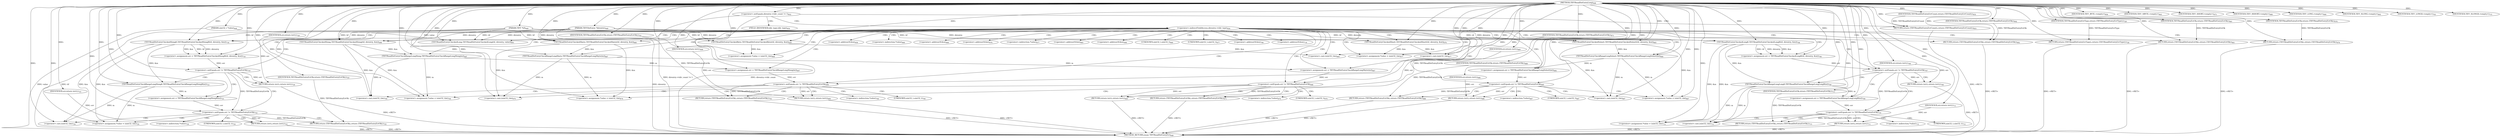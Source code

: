 digraph "TIFFReadDirEntryLong" {  
"79342" [label = <(METHOD,TIFFReadDirEntryLong)<SUB>648</SUB>> ]
"79565" [label = <(METHOD_RETURN,enum TIFFReadDirEntryErr)<SUB>648</SUB>> ]
"79343" [label = <(PARAM,TIFF *tif)<SUB>649</SUB>> ]
"79344" [label = <(PARAM,TIFFDirEntry *direntry)<SUB>649</SUB>> ]
"79345" [label = <(PARAM,uint32_t *value)<SUB>649</SUB>> ]
"79349" [label = <(&lt;operator&gt;.notEquals,direntry-&gt;tdir_count != 1)<SUB>652</SUB>> ]
"79355" [label = <(RETURN,return (TIFFReadDirEntryErrCount);,return (TIFFReadDirEntryErrCount);)<SUB>653</SUB>> ]
"79363" [label = <(IDENTIFIER,TIFF_BYTE,&lt;empty&gt;)<SUB>656</SUB>> ]
"79380" [label = <(IDENTIFIER,TIFF_SBYTE,&lt;empty&gt;)<SUB>663</SUB>> ]
"79408" [label = <(IDENTIFIER,TIFF_SHORT,&lt;empty&gt;)<SUB>673</SUB>> ]
"79425" [label = <(IDENTIFIER,TIFF_SSHORT,&lt;empty&gt;)<SUB>680</SUB>> ]
"79453" [label = <(IDENTIFIER,TIFF_LONG,&lt;empty&gt;)<SUB>690</SUB>> ]
"79454" [label = <(TIFFReadDirEntryCheckedLong,TIFFReadDirEntryCheckedLong(tif, direntry, value))<SUB>691</SUB>> ]
"79458" [label = <(RETURN,return (TIFFReadDirEntryErrOk);,return (TIFFReadDirEntryErrOk);)<SUB>692</SUB>> ]
"79461" [label = <(IDENTIFIER,TIFF_SLONG,&lt;empty&gt;)<SUB>693</SUB>> ]
"79489" [label = <(IDENTIFIER,TIFF_LONG8,&lt;empty&gt;)<SUB>703</SUB>> ]
"79526" [label = <(IDENTIFIER,TIFF_SLONG8,&lt;empty&gt;)<SUB>715</SUB>> ]
"79563" [label = <(RETURN,return (TIFFReadDirEntryErrType);,return (TIFFReadDirEntryErrType);)<SUB>728</SUB>> ]
"79356" [label = <(IDENTIFIER,TIFFReadDirEntryErrCount,return (TIFFReadDirEntryErrCount);)<SUB>653</SUB>> ]
"79366" [label = <(TIFFReadDirEntryCheckedByte,TIFFReadDirEntryCheckedByte(tif, direntry, &amp;m))<SUB>659</SUB>> ]
"79371" [label = <(&lt;operator&gt;.assignment,*value = (uint32_t)m)<SUB>660</SUB>> ]
"79377" [label = <(RETURN,return (TIFFReadDirEntryErrOk);,return (TIFFReadDirEntryErrOk);)<SUB>661</SUB>> ]
"79383" [label = <(TIFFReadDirEntryCheckedSbyte,TIFFReadDirEntryCheckedSbyte(tif, direntry, &amp;m))<SUB>666</SUB>> ]
"79388" [label = <(&lt;operator&gt;.assignment,err = TIFFReadDirEntryCheckRangeLongSbyte(m))<SUB>667</SUB>> ]
"79399" [label = <(&lt;operator&gt;.assignment,*value = (uint32_t)m)<SUB>670</SUB>> ]
"79405" [label = <(RETURN,return (TIFFReadDirEntryErrOk);,return (TIFFReadDirEntryErrOk);)<SUB>671</SUB>> ]
"79411" [label = <(TIFFReadDirEntryCheckedShort,TIFFReadDirEntryCheckedShort(tif, direntry, &amp;m))<SUB>676</SUB>> ]
"79416" [label = <(&lt;operator&gt;.assignment,*value = (uint32_t)m)<SUB>677</SUB>> ]
"79422" [label = <(RETURN,return (TIFFReadDirEntryErrOk);,return (TIFFReadDirEntryErrOk);)<SUB>678</SUB>> ]
"79428" [label = <(TIFFReadDirEntryCheckedSshort,TIFFReadDirEntryCheckedSshort(tif, direntry, &amp;m))<SUB>683</SUB>> ]
"79433" [label = <(&lt;operator&gt;.assignment,err = TIFFReadDirEntryCheckRangeLongSshort(m))<SUB>684</SUB>> ]
"79444" [label = <(&lt;operator&gt;.assignment,*value = (uint32_t)m)<SUB>687</SUB>> ]
"79450" [label = <(RETURN,return (TIFFReadDirEntryErrOk);,return (TIFFReadDirEntryErrOk);)<SUB>688</SUB>> ]
"79459" [label = <(IDENTIFIER,TIFFReadDirEntryErrOk,return (TIFFReadDirEntryErrOk);)<SUB>692</SUB>> ]
"79464" [label = <(TIFFReadDirEntryCheckedSlong,TIFFReadDirEntryCheckedSlong(tif, direntry, &amp;m))<SUB>696</SUB>> ]
"79469" [label = <(&lt;operator&gt;.assignment,err = TIFFReadDirEntryCheckRangeLongSlong(m))<SUB>697</SUB>> ]
"79480" [label = <(&lt;operator&gt;.assignment,*value = (uint32_t)m)<SUB>700</SUB>> ]
"79486" [label = <(RETURN,return (TIFFReadDirEntryErrOk);,return (TIFFReadDirEntryErrOk);)<SUB>701</SUB>> ]
"79492" [label = <(&lt;operator&gt;.assignment,err = TIFFReadDirEntryCheckedLong8(tif, direntry, &amp;m))<SUB>706</SUB>> ]
"79506" [label = <(&lt;operator&gt;.assignment,err = TIFFReadDirEntryCheckRangeLongLong8(m))<SUB>709</SUB>> ]
"79517" [label = <(&lt;operator&gt;.assignment,*value = (uint32_t)m)<SUB>712</SUB>> ]
"79523" [label = <(RETURN,return (TIFFReadDirEntryErrOk);,return (TIFFReadDirEntryErrOk);)<SUB>713</SUB>> ]
"79529" [label = <(&lt;operator&gt;.assignment,err = TIFFReadDirEntryCheckedSlong8(tif, direntry, &amp;m))<SUB>718</SUB>> ]
"79543" [label = <(&lt;operator&gt;.assignment,err = TIFFReadDirEntryCheckRangeLongSlong8(m))<SUB>721</SUB>> ]
"79554" [label = <(&lt;operator&gt;.assignment,*value = (uint32_t)m)<SUB>724</SUB>> ]
"79560" [label = <(RETURN,return (TIFFReadDirEntryErrOk);,return (TIFFReadDirEntryErrOk);)<SUB>725</SUB>> ]
"79564" [label = <(IDENTIFIER,TIFFReadDirEntryErrType,return (TIFFReadDirEntryErrType);)<SUB>728</SUB>> ]
"79378" [label = <(IDENTIFIER,TIFFReadDirEntryErrOk,return (TIFFReadDirEntryErrOk);)<SUB>661</SUB>> ]
"79393" [label = <(&lt;operator&gt;.notEquals,err != TIFFReadDirEntryErrOk)<SUB>668</SUB>> ]
"79406" [label = <(IDENTIFIER,TIFFReadDirEntryErrOk,return (TIFFReadDirEntryErrOk);)<SUB>671</SUB>> ]
"79423" [label = <(IDENTIFIER,TIFFReadDirEntryErrOk,return (TIFFReadDirEntryErrOk);)<SUB>678</SUB>> ]
"79438" [label = <(&lt;operator&gt;.notEquals,err != TIFFReadDirEntryErrOk)<SUB>685</SUB>> ]
"79451" [label = <(IDENTIFIER,TIFFReadDirEntryErrOk,return (TIFFReadDirEntryErrOk);)<SUB>688</SUB>> ]
"79474" [label = <(&lt;operator&gt;.notEquals,err != TIFFReadDirEntryErrOk)<SUB>698</SUB>> ]
"79487" [label = <(IDENTIFIER,TIFFReadDirEntryErrOk,return (TIFFReadDirEntryErrOk);)<SUB>701</SUB>> ]
"79500" [label = <(&lt;operator&gt;.notEquals,err != TIFFReadDirEntryErrOk)<SUB>707</SUB>> ]
"79511" [label = <(&lt;operator&gt;.notEquals,err != TIFFReadDirEntryErrOk)<SUB>710</SUB>> ]
"79524" [label = <(IDENTIFIER,TIFFReadDirEntryErrOk,return (TIFFReadDirEntryErrOk);)<SUB>713</SUB>> ]
"79537" [label = <(&lt;operator&gt;.notEquals,err != TIFFReadDirEntryErrOk)<SUB>719</SUB>> ]
"79548" [label = <(&lt;operator&gt;.notEquals,err != TIFFReadDirEntryErrOk)<SUB>722</SUB>> ]
"79561" [label = <(IDENTIFIER,TIFFReadDirEntryErrOk,return (TIFFReadDirEntryErrOk);)<SUB>725</SUB>> ]
"79374" [label = <(&lt;operator&gt;.cast,(uint32_t)m)<SUB>660</SUB>> ]
"79390" [label = <(TIFFReadDirEntryCheckRangeLongSbyte,TIFFReadDirEntryCheckRangeLongSbyte(m))<SUB>667</SUB>> ]
"79397" [label = <(RETURN,return (err);,return (err);)<SUB>669</SUB>> ]
"79402" [label = <(&lt;operator&gt;.cast,(uint32_t)m)<SUB>670</SUB>> ]
"79419" [label = <(&lt;operator&gt;.cast,(uint32_t)m)<SUB>677</SUB>> ]
"79435" [label = <(TIFFReadDirEntryCheckRangeLongSshort,TIFFReadDirEntryCheckRangeLongSshort(m))<SUB>684</SUB>> ]
"79442" [label = <(RETURN,return (err);,return (err);)<SUB>686</SUB>> ]
"79447" [label = <(&lt;operator&gt;.cast,(uint32_t)m)<SUB>687</SUB>> ]
"79471" [label = <(TIFFReadDirEntryCheckRangeLongSlong,TIFFReadDirEntryCheckRangeLongSlong(m))<SUB>697</SUB>> ]
"79478" [label = <(RETURN,return (err);,return (err);)<SUB>699</SUB>> ]
"79483" [label = <(&lt;operator&gt;.cast,(uint32_t)m)<SUB>700</SUB>> ]
"79494" [label = <(TIFFReadDirEntryCheckedLong8,TIFFReadDirEntryCheckedLong8(tif, direntry, &amp;m))<SUB>706</SUB>> ]
"79504" [label = <(RETURN,return (err);,return (err);)<SUB>708</SUB>> ]
"79508" [label = <(TIFFReadDirEntryCheckRangeLongLong8,TIFFReadDirEntryCheckRangeLongLong8(m))<SUB>709</SUB>> ]
"79515" [label = <(RETURN,return (err);,return (err);)<SUB>711</SUB>> ]
"79520" [label = <(&lt;operator&gt;.cast,(uint32_t)m)<SUB>712</SUB>> ]
"79531" [label = <(TIFFReadDirEntryCheckedSlong8,TIFFReadDirEntryCheckedSlong8(tif, direntry, &amp;m))<SUB>718</SUB>> ]
"79541" [label = <(RETURN,return (err);,return (err);)<SUB>720</SUB>> ]
"79545" [label = <(TIFFReadDirEntryCheckRangeLongSlong8,TIFFReadDirEntryCheckRangeLongSlong8(m))<SUB>721</SUB>> ]
"79552" [label = <(RETURN,return (err);,return (err);)<SUB>723</SUB>> ]
"79557" [label = <(&lt;operator&gt;.cast,(uint32_t)m)<SUB>724</SUB>> ]
"79398" [label = <(IDENTIFIER,err,return (err);)<SUB>669</SUB>> ]
"79443" [label = <(IDENTIFIER,err,return (err);)<SUB>686</SUB>> ]
"79479" [label = <(IDENTIFIER,err,return (err);)<SUB>699</SUB>> ]
"79505" [label = <(IDENTIFIER,err,return (err);)<SUB>708</SUB>> ]
"79516" [label = <(IDENTIFIER,err,return (err);)<SUB>711</SUB>> ]
"79542" [label = <(IDENTIFIER,err,return (err);)<SUB>720</SUB>> ]
"79553" [label = <(IDENTIFIER,err,return (err);)<SUB>723</SUB>> ]
"79358" [label = <(&lt;operator&gt;.indirectFieldAccess,direntry-&gt;tdir_type)<SUB>654</SUB>> ]
"79360" [label = <(FIELD_IDENTIFIER,tdir_type,tdir_type)<SUB>654</SUB>> ]
"79369" [label = <(&lt;operator&gt;.addressOf,&amp;m)<SUB>659</SUB>> ]
"79372" [label = <(&lt;operator&gt;.indirection,*value)<SUB>660</SUB>> ]
"79386" [label = <(&lt;operator&gt;.addressOf,&amp;m)<SUB>666</SUB>> ]
"79400" [label = <(&lt;operator&gt;.indirection,*value)<SUB>670</SUB>> ]
"79414" [label = <(&lt;operator&gt;.addressOf,&amp;m)<SUB>676</SUB>> ]
"79417" [label = <(&lt;operator&gt;.indirection,*value)<SUB>677</SUB>> ]
"79431" [label = <(&lt;operator&gt;.addressOf,&amp;m)<SUB>683</SUB>> ]
"79445" [label = <(&lt;operator&gt;.indirection,*value)<SUB>687</SUB>> ]
"79467" [label = <(&lt;operator&gt;.addressOf,&amp;m)<SUB>696</SUB>> ]
"79481" [label = <(&lt;operator&gt;.indirection,*value)<SUB>700</SUB>> ]
"79518" [label = <(&lt;operator&gt;.indirection,*value)<SUB>712</SUB>> ]
"79555" [label = <(&lt;operator&gt;.indirection,*value)<SUB>724</SUB>> ]
"79375" [label = <(UNKNOWN,uint32_t,uint32_t)<SUB>660</SUB>> ]
"79403" [label = <(UNKNOWN,uint32_t,uint32_t)<SUB>670</SUB>> ]
"79420" [label = <(UNKNOWN,uint32_t,uint32_t)<SUB>677</SUB>> ]
"79448" [label = <(UNKNOWN,uint32_t,uint32_t)<SUB>687</SUB>> ]
"79484" [label = <(UNKNOWN,uint32_t,uint32_t)<SUB>700</SUB>> ]
"79497" [label = <(&lt;operator&gt;.addressOf,&amp;m)<SUB>706</SUB>> ]
"79521" [label = <(UNKNOWN,uint32_t,uint32_t)<SUB>712</SUB>> ]
"79534" [label = <(&lt;operator&gt;.addressOf,&amp;m)<SUB>718</SUB>> ]
"79558" [label = <(UNKNOWN,uint32_t,uint32_t)<SUB>724</SUB>> ]
  "79563" -> "79565"  [ label = "DDG: &lt;RET&gt;"] 
  "79541" -> "79565"  [ label = "DDG: &lt;RET&gt;"] 
  "79478" -> "79565"  [ label = "DDG: &lt;RET&gt;"] 
  "79560" -> "79565"  [ label = "DDG: &lt;RET&gt;"] 
  "79450" -> "79565"  [ label = "DDG: &lt;RET&gt;"] 
  "79515" -> "79565"  [ label = "DDG: &lt;RET&gt;"] 
  "79405" -> "79565"  [ label = "DDG: &lt;RET&gt;"] 
  "79458" -> "79565"  [ label = "DDG: &lt;RET&gt;"] 
  "79523" -> "79565"  [ label = "DDG: &lt;RET&gt;"] 
  "79442" -> "79565"  [ label = "DDG: &lt;RET&gt;"] 
  "79486" -> "79565"  [ label = "DDG: &lt;RET&gt;"] 
  "79504" -> "79565"  [ label = "DDG: &lt;RET&gt;"] 
  "79397" -> "79565"  [ label = "DDG: &lt;RET&gt;"] 
  "79422" -> "79565"  [ label = "DDG: &lt;RET&gt;"] 
  "79377" -> "79565"  [ label = "DDG: &lt;RET&gt;"] 
  "79552" -> "79565"  [ label = "DDG: &lt;RET&gt;"] 
  "79355" -> "79565"  [ label = "DDG: &lt;RET&gt;"] 
  "79343" -> "79565"  [ label = "DDG: tif"] 
  "79344" -> "79565"  [ label = "DDG: direntry"] 
  "79345" -> "79565"  [ label = "DDG: value"] 
  "79349" -> "79565"  [ label = "DDG: direntry-&gt;tdir_count"] 
  "79349" -> "79565"  [ label = "DDG: direntry-&gt;tdir_count != 1"] 
  "79342" -> "79343"  [ label = "DDG: "] 
  "79342" -> "79344"  [ label = "DDG: "] 
  "79342" -> "79345"  [ label = "DDG: "] 
  "79342" -> "79349"  [ label = "DDG: "] 
  "79356" -> "79355"  [ label = "DDG: TIFFReadDirEntryErrCount"] 
  "79342" -> "79355"  [ label = "DDG: "] 
  "79342" -> "79363"  [ label = "DDG: "] 
  "79342" -> "79380"  [ label = "DDG: "] 
  "79342" -> "79408"  [ label = "DDG: "] 
  "79342" -> "79425"  [ label = "DDG: "] 
  "79342" -> "79453"  [ label = "DDG: "] 
  "79459" -> "79458"  [ label = "DDG: TIFFReadDirEntryErrOk"] 
  "79342" -> "79458"  [ label = "DDG: "] 
  "79342" -> "79461"  [ label = "DDG: "] 
  "79342" -> "79489"  [ label = "DDG: "] 
  "79342" -> "79526"  [ label = "DDG: "] 
  "79564" -> "79563"  [ label = "DDG: TIFFReadDirEntryErrType"] 
  "79342" -> "79563"  [ label = "DDG: "] 
  "79342" -> "79356"  [ label = "DDG: "] 
  "79366" -> "79371"  [ label = "DDG: &amp;m"] 
  "79342" -> "79371"  [ label = "DDG: "] 
  "79378" -> "79377"  [ label = "DDG: TIFFReadDirEntryErrOk"] 
  "79342" -> "79377"  [ label = "DDG: "] 
  "79390" -> "79388"  [ label = "DDG: m"] 
  "79383" -> "79399"  [ label = "DDG: &amp;m"] 
  "79390" -> "79399"  [ label = "DDG: m"] 
  "79342" -> "79399"  [ label = "DDG: "] 
  "79406" -> "79405"  [ label = "DDG: TIFFReadDirEntryErrOk"] 
  "79393" -> "79405"  [ label = "DDG: TIFFReadDirEntryErrOk"] 
  "79411" -> "79416"  [ label = "DDG: &amp;m"] 
  "79342" -> "79416"  [ label = "DDG: "] 
  "79423" -> "79422"  [ label = "DDG: TIFFReadDirEntryErrOk"] 
  "79342" -> "79422"  [ label = "DDG: "] 
  "79435" -> "79433"  [ label = "DDG: m"] 
  "79428" -> "79444"  [ label = "DDG: &amp;m"] 
  "79435" -> "79444"  [ label = "DDG: m"] 
  "79342" -> "79444"  [ label = "DDG: "] 
  "79451" -> "79450"  [ label = "DDG: TIFFReadDirEntryErrOk"] 
  "79438" -> "79450"  [ label = "DDG: TIFFReadDirEntryErrOk"] 
  "79343" -> "79454"  [ label = "DDG: tif"] 
  "79342" -> "79454"  [ label = "DDG: "] 
  "79344" -> "79454"  [ label = "DDG: direntry"] 
  "79345" -> "79454"  [ label = "DDG: value"] 
  "79342" -> "79459"  [ label = "DDG: "] 
  "79471" -> "79469"  [ label = "DDG: m"] 
  "79464" -> "79480"  [ label = "DDG: &amp;m"] 
  "79471" -> "79480"  [ label = "DDG: m"] 
  "79342" -> "79480"  [ label = "DDG: "] 
  "79487" -> "79486"  [ label = "DDG: TIFFReadDirEntryErrOk"] 
  "79474" -> "79486"  [ label = "DDG: TIFFReadDirEntryErrOk"] 
  "79494" -> "79492"  [ label = "DDG: tif"] 
  "79494" -> "79492"  [ label = "DDG: direntry"] 
  "79494" -> "79492"  [ label = "DDG: &amp;m"] 
  "79508" -> "79506"  [ label = "DDG: m"] 
  "79494" -> "79517"  [ label = "DDG: &amp;m"] 
  "79508" -> "79517"  [ label = "DDG: m"] 
  "79342" -> "79517"  [ label = "DDG: "] 
  "79524" -> "79523"  [ label = "DDG: TIFFReadDirEntryErrOk"] 
  "79511" -> "79523"  [ label = "DDG: TIFFReadDirEntryErrOk"] 
  "79531" -> "79529"  [ label = "DDG: tif"] 
  "79531" -> "79529"  [ label = "DDG: direntry"] 
  "79531" -> "79529"  [ label = "DDG: &amp;m"] 
  "79545" -> "79543"  [ label = "DDG: m"] 
  "79531" -> "79554"  [ label = "DDG: &amp;m"] 
  "79545" -> "79554"  [ label = "DDG: m"] 
  "79342" -> "79554"  [ label = "DDG: "] 
  "79561" -> "79560"  [ label = "DDG: TIFFReadDirEntryErrOk"] 
  "79548" -> "79560"  [ label = "DDG: TIFFReadDirEntryErrOk"] 
  "79342" -> "79564"  [ label = "DDG: "] 
  "79343" -> "79366"  [ label = "DDG: tif"] 
  "79342" -> "79366"  [ label = "DDG: "] 
  "79344" -> "79366"  [ label = "DDG: direntry"] 
  "79342" -> "79378"  [ label = "DDG: "] 
  "79343" -> "79383"  [ label = "DDG: tif"] 
  "79342" -> "79383"  [ label = "DDG: "] 
  "79344" -> "79383"  [ label = "DDG: direntry"] 
  "79342" -> "79388"  [ label = "DDG: "] 
  "79342" -> "79406"  [ label = "DDG: "] 
  "79343" -> "79411"  [ label = "DDG: tif"] 
  "79342" -> "79411"  [ label = "DDG: "] 
  "79344" -> "79411"  [ label = "DDG: direntry"] 
  "79342" -> "79423"  [ label = "DDG: "] 
  "79343" -> "79428"  [ label = "DDG: tif"] 
  "79342" -> "79428"  [ label = "DDG: "] 
  "79344" -> "79428"  [ label = "DDG: direntry"] 
  "79342" -> "79433"  [ label = "DDG: "] 
  "79342" -> "79451"  [ label = "DDG: "] 
  "79343" -> "79464"  [ label = "DDG: tif"] 
  "79342" -> "79464"  [ label = "DDG: "] 
  "79344" -> "79464"  [ label = "DDG: direntry"] 
  "79342" -> "79469"  [ label = "DDG: "] 
  "79342" -> "79487"  [ label = "DDG: "] 
  "79342" -> "79492"  [ label = "DDG: "] 
  "79342" -> "79506"  [ label = "DDG: "] 
  "79342" -> "79524"  [ label = "DDG: "] 
  "79342" -> "79529"  [ label = "DDG: "] 
  "79342" -> "79543"  [ label = "DDG: "] 
  "79342" -> "79561"  [ label = "DDG: "] 
  "79366" -> "79374"  [ label = "DDG: &amp;m"] 
  "79342" -> "79374"  [ label = "DDG: "] 
  "79383" -> "79390"  [ label = "DDG: &amp;m"] 
  "79342" -> "79390"  [ label = "DDG: "] 
  "79388" -> "79393"  [ label = "DDG: err"] 
  "79342" -> "79393"  [ label = "DDG: "] 
  "79398" -> "79397"  [ label = "DDG: err"] 
  "79393" -> "79397"  [ label = "DDG: err"] 
  "79383" -> "79402"  [ label = "DDG: &amp;m"] 
  "79390" -> "79402"  [ label = "DDG: m"] 
  "79342" -> "79402"  [ label = "DDG: "] 
  "79411" -> "79419"  [ label = "DDG: &amp;m"] 
  "79342" -> "79419"  [ label = "DDG: "] 
  "79428" -> "79435"  [ label = "DDG: &amp;m"] 
  "79342" -> "79435"  [ label = "DDG: "] 
  "79433" -> "79438"  [ label = "DDG: err"] 
  "79342" -> "79438"  [ label = "DDG: "] 
  "79443" -> "79442"  [ label = "DDG: err"] 
  "79438" -> "79442"  [ label = "DDG: err"] 
  "79428" -> "79447"  [ label = "DDG: &amp;m"] 
  "79435" -> "79447"  [ label = "DDG: m"] 
  "79342" -> "79447"  [ label = "DDG: "] 
  "79464" -> "79471"  [ label = "DDG: &amp;m"] 
  "79342" -> "79471"  [ label = "DDG: "] 
  "79469" -> "79474"  [ label = "DDG: err"] 
  "79342" -> "79474"  [ label = "DDG: "] 
  "79479" -> "79478"  [ label = "DDG: err"] 
  "79474" -> "79478"  [ label = "DDG: err"] 
  "79464" -> "79483"  [ label = "DDG: &amp;m"] 
  "79471" -> "79483"  [ label = "DDG: m"] 
  "79342" -> "79483"  [ label = "DDG: "] 
  "79343" -> "79494"  [ label = "DDG: tif"] 
  "79342" -> "79494"  [ label = "DDG: "] 
  "79344" -> "79494"  [ label = "DDG: direntry"] 
  "79492" -> "79500"  [ label = "DDG: err"] 
  "79342" -> "79500"  [ label = "DDG: "] 
  "79505" -> "79504"  [ label = "DDG: err"] 
  "79500" -> "79504"  [ label = "DDG: err"] 
  "79494" -> "79508"  [ label = "DDG: &amp;m"] 
  "79342" -> "79508"  [ label = "DDG: "] 
  "79506" -> "79511"  [ label = "DDG: err"] 
  "79342" -> "79511"  [ label = "DDG: "] 
  "79500" -> "79511"  [ label = "DDG: TIFFReadDirEntryErrOk"] 
  "79516" -> "79515"  [ label = "DDG: err"] 
  "79511" -> "79515"  [ label = "DDG: err"] 
  "79494" -> "79520"  [ label = "DDG: &amp;m"] 
  "79508" -> "79520"  [ label = "DDG: m"] 
  "79342" -> "79520"  [ label = "DDG: "] 
  "79343" -> "79531"  [ label = "DDG: tif"] 
  "79342" -> "79531"  [ label = "DDG: "] 
  "79344" -> "79531"  [ label = "DDG: direntry"] 
  "79529" -> "79537"  [ label = "DDG: err"] 
  "79342" -> "79537"  [ label = "DDG: "] 
  "79542" -> "79541"  [ label = "DDG: err"] 
  "79537" -> "79541"  [ label = "DDG: err"] 
  "79531" -> "79545"  [ label = "DDG: &amp;m"] 
  "79342" -> "79545"  [ label = "DDG: "] 
  "79543" -> "79548"  [ label = "DDG: err"] 
  "79342" -> "79548"  [ label = "DDG: "] 
  "79537" -> "79548"  [ label = "DDG: TIFFReadDirEntryErrOk"] 
  "79553" -> "79552"  [ label = "DDG: err"] 
  "79548" -> "79552"  [ label = "DDG: err"] 
  "79531" -> "79557"  [ label = "DDG: &amp;m"] 
  "79545" -> "79557"  [ label = "DDG: m"] 
  "79342" -> "79557"  [ label = "DDG: "] 
  "79342" -> "79398"  [ label = "DDG: "] 
  "79342" -> "79443"  [ label = "DDG: "] 
  "79342" -> "79479"  [ label = "DDG: "] 
  "79342" -> "79505"  [ label = "DDG: "] 
  "79342" -> "79516"  [ label = "DDG: "] 
  "79342" -> "79542"  [ label = "DDG: "] 
  "79342" -> "79553"  [ label = "DDG: "] 
  "79349" -> "79360"  [ label = "CDG: "] 
  "79349" -> "79355"  [ label = "CDG: "] 
  "79349" -> "79358"  [ label = "CDG: "] 
  "79358" -> "79492"  [ label = "CDG: "] 
  "79358" -> "79416"  [ label = "CDG: "] 
  "79358" -> "79500"  [ label = "CDG: "] 
  "79358" -> "79414"  [ label = "CDG: "] 
  "79358" -> "79433"  [ label = "CDG: "] 
  "79358" -> "79372"  [ label = "CDG: "] 
  "79358" -> "79419"  [ label = "CDG: "] 
  "79358" -> "79474"  [ label = "CDG: "] 
  "79358" -> "79458"  [ label = "CDG: "] 
  "79358" -> "79531"  [ label = "CDG: "] 
  "79358" -> "79529"  [ label = "CDG: "] 
  "79358" -> "79494"  [ label = "CDG: "] 
  "79358" -> "79431"  [ label = "CDG: "] 
  "79358" -> "79435"  [ label = "CDG: "] 
  "79358" -> "79390"  [ label = "CDG: "] 
  "79358" -> "79497"  [ label = "CDG: "] 
  "79358" -> "79375"  [ label = "CDG: "] 
  "79358" -> "79563"  [ label = "CDG: "] 
  "79358" -> "79469"  [ label = "CDG: "] 
  "79358" -> "79366"  [ label = "CDG: "] 
  "79358" -> "79369"  [ label = "CDG: "] 
  "79358" -> "79454"  [ label = "CDG: "] 
  "79358" -> "79471"  [ label = "CDG: "] 
  "79358" -> "79371"  [ label = "CDG: "] 
  "79358" -> "79386"  [ label = "CDG: "] 
  "79358" -> "79428"  [ label = "CDG: "] 
  "79358" -> "79411"  [ label = "CDG: "] 
  "79358" -> "79467"  [ label = "CDG: "] 
  "79358" -> "79420"  [ label = "CDG: "] 
  "79358" -> "79393"  [ label = "CDG: "] 
  "79358" -> "79534"  [ label = "CDG: "] 
  "79358" -> "79464"  [ label = "CDG: "] 
  "79358" -> "79438"  [ label = "CDG: "] 
  "79358" -> "79417"  [ label = "CDG: "] 
  "79358" -> "79374"  [ label = "CDG: "] 
  "79358" -> "79388"  [ label = "CDG: "] 
  "79358" -> "79422"  [ label = "CDG: "] 
  "79358" -> "79377"  [ label = "CDG: "] 
  "79358" -> "79537"  [ label = "CDG: "] 
  "79358" -> "79383"  [ label = "CDG: "] 
  "79393" -> "79397"  [ label = "CDG: "] 
  "79393" -> "79400"  [ label = "CDG: "] 
  "79393" -> "79402"  [ label = "CDG: "] 
  "79393" -> "79403"  [ label = "CDG: "] 
  "79393" -> "79405"  [ label = "CDG: "] 
  "79393" -> "79399"  [ label = "CDG: "] 
  "79438" -> "79447"  [ label = "CDG: "] 
  "79438" -> "79450"  [ label = "CDG: "] 
  "79438" -> "79444"  [ label = "CDG: "] 
  "79438" -> "79445"  [ label = "CDG: "] 
  "79438" -> "79442"  [ label = "CDG: "] 
  "79438" -> "79448"  [ label = "CDG: "] 
  "79474" -> "79483"  [ label = "CDG: "] 
  "79474" -> "79478"  [ label = "CDG: "] 
  "79474" -> "79481"  [ label = "CDG: "] 
  "79474" -> "79484"  [ label = "CDG: "] 
  "79474" -> "79480"  [ label = "CDG: "] 
  "79474" -> "79486"  [ label = "CDG: "] 
  "79500" -> "79506"  [ label = "CDG: "] 
  "79500" -> "79504"  [ label = "CDG: "] 
  "79500" -> "79511"  [ label = "CDG: "] 
  "79500" -> "79508"  [ label = "CDG: "] 
  "79511" -> "79517"  [ label = "CDG: "] 
  "79511" -> "79515"  [ label = "CDG: "] 
  "79511" -> "79520"  [ label = "CDG: "] 
  "79511" -> "79518"  [ label = "CDG: "] 
  "79511" -> "79523"  [ label = "CDG: "] 
  "79511" -> "79521"  [ label = "CDG: "] 
  "79537" -> "79541"  [ label = "CDG: "] 
  "79537" -> "79545"  [ label = "CDG: "] 
  "79537" -> "79548"  [ label = "CDG: "] 
  "79537" -> "79543"  [ label = "CDG: "] 
  "79548" -> "79552"  [ label = "CDG: "] 
  "79548" -> "79560"  [ label = "CDG: "] 
  "79548" -> "79554"  [ label = "CDG: "] 
  "79548" -> "79557"  [ label = "CDG: "] 
  "79548" -> "79558"  [ label = "CDG: "] 
  "79548" -> "79555"  [ label = "CDG: "] 
}
